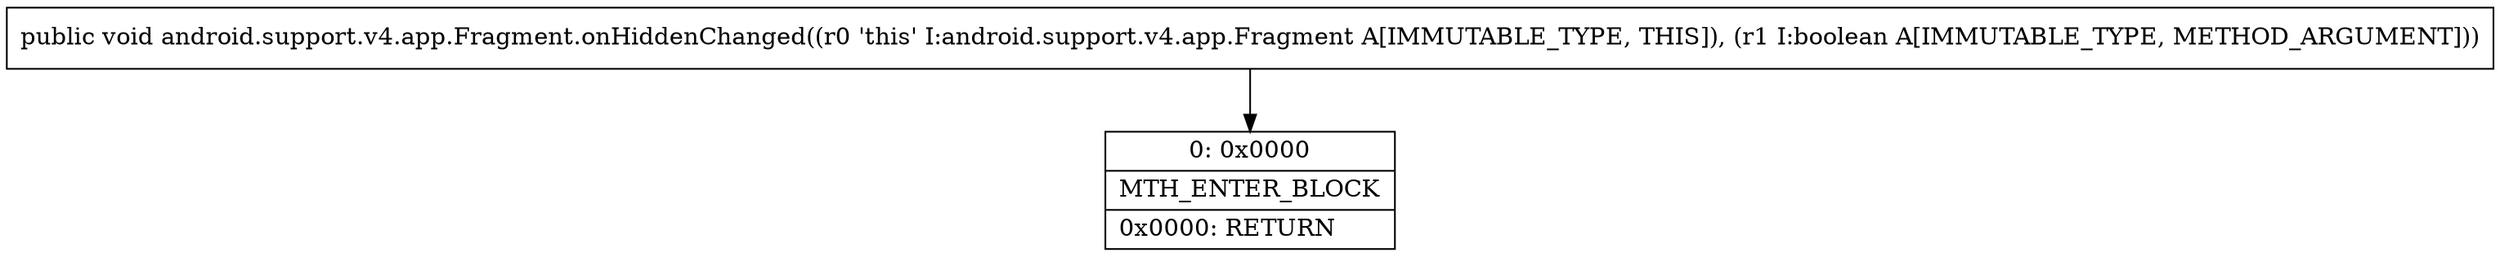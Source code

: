 digraph "CFG forandroid.support.v4.app.Fragment.onHiddenChanged(Z)V" {
Node_0 [shape=record,label="{0\:\ 0x0000|MTH_ENTER_BLOCK\l|0x0000: RETURN   \l}"];
MethodNode[shape=record,label="{public void android.support.v4.app.Fragment.onHiddenChanged((r0 'this' I:android.support.v4.app.Fragment A[IMMUTABLE_TYPE, THIS]), (r1 I:boolean A[IMMUTABLE_TYPE, METHOD_ARGUMENT])) }"];
MethodNode -> Node_0;
}

